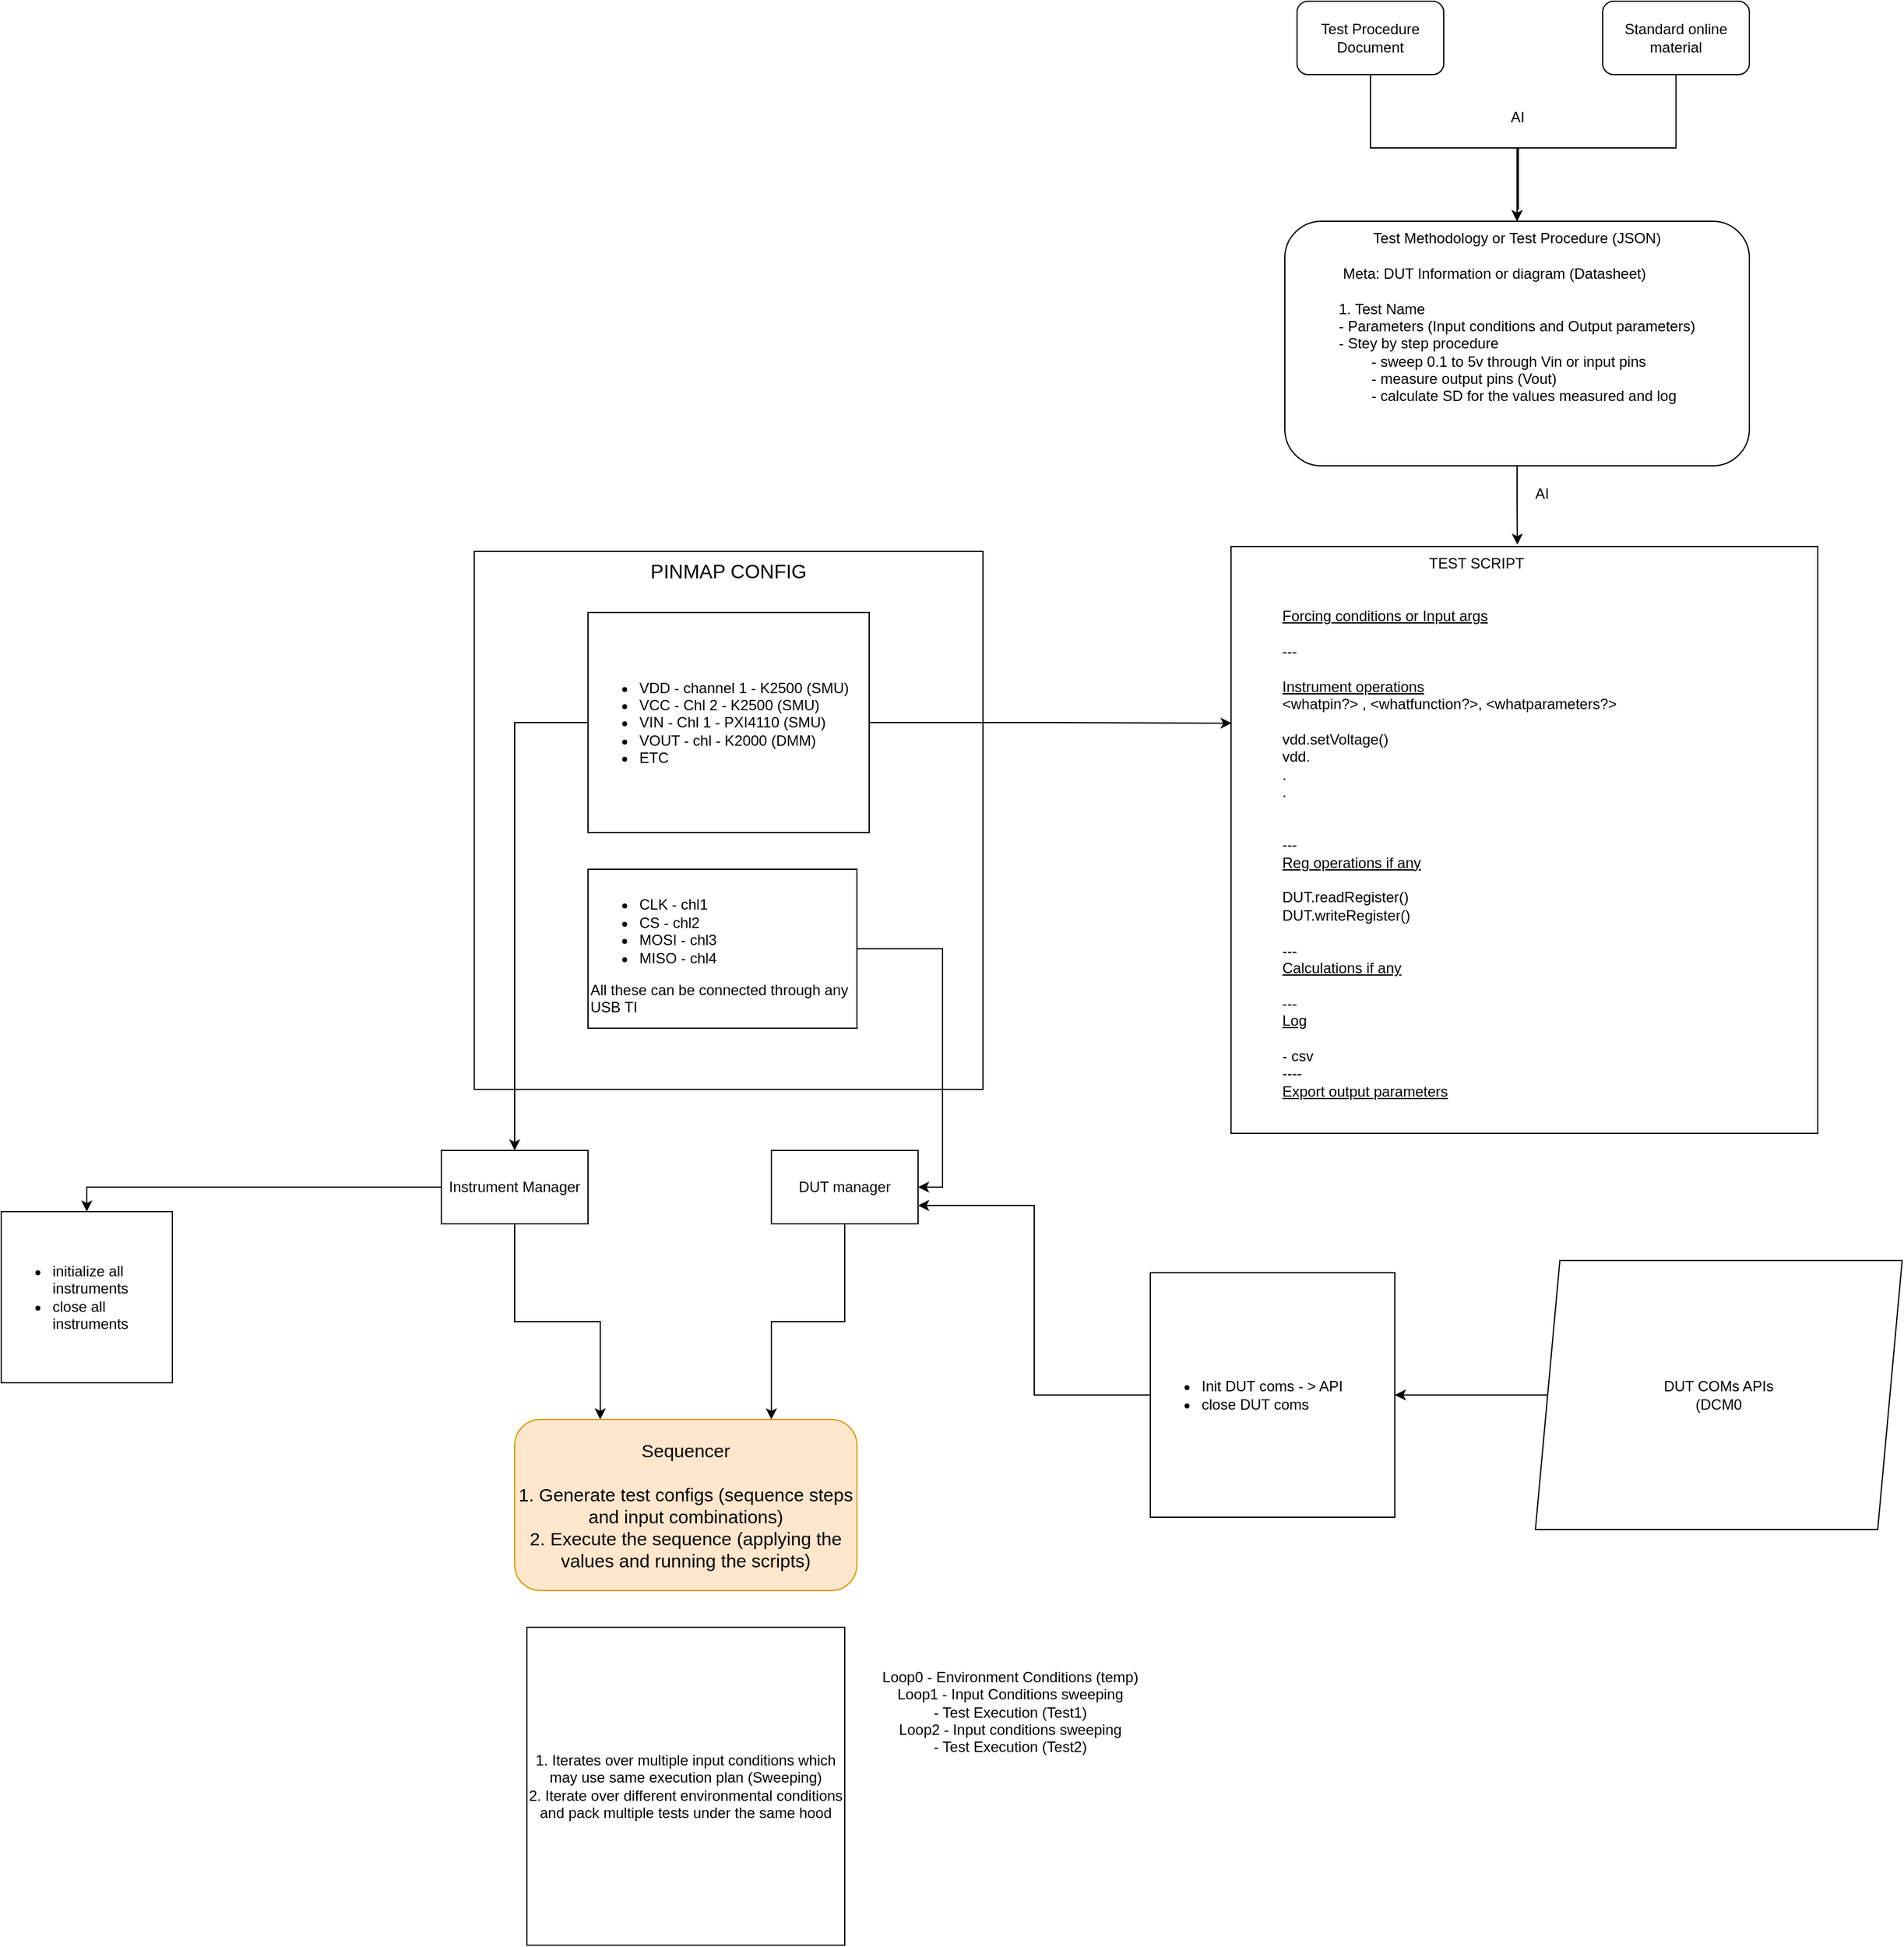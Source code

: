 <mxfile version="27.1.6">
  <diagram name="Page-1" id="fwe_PW3j7eOUexRt8wBK">
    <mxGraphModel dx="2127" dy="506" grid="1" gridSize="10" guides="1" tooltips="1" connect="1" arrows="1" fold="1" page="1" pageScale="1" pageWidth="850" pageHeight="1100" math="0" shadow="0">
      <root>
        <mxCell id="0" />
        <mxCell id="1" parent="0" />
        <mxCell id="p-daeoeIgjxFsrgDgRGL-29" style="edgeStyle=orthogonalEdgeStyle;rounded=0;orthogonalLoop=1;jettySize=auto;html=1;entryX=0.5;entryY=0;entryDx=0;entryDy=0;" edge="1" parent="1" source="p-daeoeIgjxFsrgDgRGL-31" target="p-daeoeIgjxFsrgDgRGL-32">
          <mxGeometry relative="1" as="geometry" />
        </mxCell>
        <mxCell id="p-daeoeIgjxFsrgDgRGL-30" style="edgeStyle=orthogonalEdgeStyle;rounded=0;orthogonalLoop=1;jettySize=auto;html=1;exitX=0.5;exitY=1;exitDx=0;exitDy=0;entryX=0.25;entryY=0;entryDx=0;entryDy=0;" edge="1" parent="1" source="p-daeoeIgjxFsrgDgRGL-31" target="p-daeoeIgjxFsrgDgRGL-45">
          <mxGeometry relative="1" as="geometry" />
        </mxCell>
        <mxCell id="p-daeoeIgjxFsrgDgRGL-31" value="Instrument Manager" style="rounded=0;whiteSpace=wrap;html=1;" vertex="1" parent="1">
          <mxGeometry x="1400" y="2150" width="120" height="60" as="geometry" />
        </mxCell>
        <mxCell id="p-daeoeIgjxFsrgDgRGL-32" value="&lt;ul&gt;&lt;li&gt;initialize all instruments&lt;/li&gt;&lt;li&gt;close all instruments&lt;/li&gt;&lt;/ul&gt;" style="whiteSpace=wrap;html=1;aspect=fixed;align=left;" vertex="1" parent="1">
          <mxGeometry x="1040" y="2200" width="140" height="140" as="geometry" />
        </mxCell>
        <mxCell id="p-daeoeIgjxFsrgDgRGL-33" style="edgeStyle=orthogonalEdgeStyle;rounded=0;orthogonalLoop=1;jettySize=auto;html=1;entryX=1;entryY=0.75;entryDx=0;entryDy=0;" edge="1" parent="1" source="p-daeoeIgjxFsrgDgRGL-36" target="p-daeoeIgjxFsrgDgRGL-35">
          <mxGeometry relative="1" as="geometry" />
        </mxCell>
        <mxCell id="p-daeoeIgjxFsrgDgRGL-34" style="edgeStyle=orthogonalEdgeStyle;rounded=0;orthogonalLoop=1;jettySize=auto;html=1;exitX=0.5;exitY=1;exitDx=0;exitDy=0;entryX=0.75;entryY=0;entryDx=0;entryDy=0;" edge="1" parent="1" source="p-daeoeIgjxFsrgDgRGL-35" target="p-daeoeIgjxFsrgDgRGL-45">
          <mxGeometry relative="1" as="geometry" />
        </mxCell>
        <mxCell id="p-daeoeIgjxFsrgDgRGL-35" value="DUT manager" style="whiteSpace=wrap;html=1;" vertex="1" parent="1">
          <mxGeometry x="1670" y="2150" width="120" height="60" as="geometry" />
        </mxCell>
        <mxCell id="p-daeoeIgjxFsrgDgRGL-36" value="&lt;ul&gt;&lt;li&gt;Init DUT coms - &amp;gt; API&lt;/li&gt;&lt;li&gt;close DUT coms&lt;/li&gt;&lt;/ul&gt;" style="whiteSpace=wrap;html=1;aspect=fixed;align=left;" vertex="1" parent="1">
          <mxGeometry x="1980" y="2250" width="200" height="200" as="geometry" />
        </mxCell>
        <mxCell id="p-daeoeIgjxFsrgDgRGL-37" style="edgeStyle=orthogonalEdgeStyle;rounded=0;orthogonalLoop=1;jettySize=auto;html=1;entryX=1;entryY=0.5;entryDx=0;entryDy=0;" edge="1" parent="1" source="p-daeoeIgjxFsrgDgRGL-38" target="p-daeoeIgjxFsrgDgRGL-36">
          <mxGeometry relative="1" as="geometry" />
        </mxCell>
        <mxCell id="p-daeoeIgjxFsrgDgRGL-38" value="DUT COMs APIs&lt;div&gt;(DCM0&lt;/div&gt;" style="shape=parallelogram;perimeter=parallelogramPerimeter;whiteSpace=wrap;html=1;fixedSize=1;" vertex="1" parent="1">
          <mxGeometry x="2295" y="2240" width="300" height="220" as="geometry" />
        </mxCell>
        <mxCell id="p-daeoeIgjxFsrgDgRGL-39" value="&lt;font style=&quot;font-size: 16px;&quot;&gt;PINMAP CONFIG&lt;/font&gt;" style="whiteSpace=wrap;html=1;aspect=fixed;align=center;verticalAlign=top;" vertex="1" parent="1">
          <mxGeometry x="1426.89" y="1660" width="416.22" height="440" as="geometry" />
        </mxCell>
        <mxCell id="p-daeoeIgjxFsrgDgRGL-40" style="edgeStyle=orthogonalEdgeStyle;rounded=0;orthogonalLoop=1;jettySize=auto;html=1;exitX=0;exitY=0.5;exitDx=0;exitDy=0;entryX=0.5;entryY=0;entryDx=0;entryDy=0;" edge="1" parent="1" source="p-daeoeIgjxFsrgDgRGL-41" target="p-daeoeIgjxFsrgDgRGL-31">
          <mxGeometry relative="1" as="geometry" />
        </mxCell>
        <mxCell id="p-daeoeIgjxFsrgDgRGL-41" value="&lt;ul&gt;&lt;li&gt;VDD - channel 1 - K2500 (SMU)&lt;/li&gt;&lt;li&gt;VCC - Chl 2 - K2500 (SMU)&lt;/li&gt;&lt;li&gt;VIN - Chl 1 - PXI4110 (SMU)&lt;/li&gt;&lt;li&gt;VOUT - chl - K2000 (DMM)&lt;/li&gt;&lt;li&gt;ETC&lt;/li&gt;&lt;/ul&gt;" style="rounded=0;whiteSpace=wrap;html=1;align=left;" vertex="1" parent="1">
          <mxGeometry x="1520" y="1710" width="230" height="180" as="geometry" />
        </mxCell>
        <mxCell id="p-daeoeIgjxFsrgDgRGL-42" style="edgeStyle=orthogonalEdgeStyle;rounded=0;orthogonalLoop=1;jettySize=auto;html=1;exitX=1;exitY=0.5;exitDx=0;exitDy=0;entryX=1;entryY=0.5;entryDx=0;entryDy=0;" edge="1" parent="1" source="p-daeoeIgjxFsrgDgRGL-43" target="p-daeoeIgjxFsrgDgRGL-35">
          <mxGeometry relative="1" as="geometry" />
        </mxCell>
        <mxCell id="p-daeoeIgjxFsrgDgRGL-43" value="&lt;ul&gt;&lt;li&gt;CLK - chl1&lt;/li&gt;&lt;li&gt;CS - chl2&lt;/li&gt;&lt;li&gt;MOSI - chl3&lt;/li&gt;&lt;li&gt;MISO - chl4&lt;/li&gt;&lt;/ul&gt;All these can be connected through any USB TI" style="rounded=0;whiteSpace=wrap;html=1;align=left;" vertex="1" parent="1">
          <mxGeometry x="1520" y="1920" width="220" height="130" as="geometry" />
        </mxCell>
        <mxCell id="p-daeoeIgjxFsrgDgRGL-44" value="&lt;span style=&quot;white-space: pre;&quot;&gt;&#x9;&lt;/span&gt;&lt;span style=&quot;white-space: pre;&quot;&gt;&#x9;&lt;/span&gt;&lt;span style=&quot;white-space: pre;&quot;&gt;&#x9;&lt;/span&gt;&lt;span style=&quot;white-space: pre;&quot;&gt;&#x9;&lt;/span&gt;&lt;span style=&quot;white-space: pre;&quot;&gt;&#x9;&lt;/span&gt;&lt;span style=&quot;white-space: pre;&quot;&gt;&#x9;&lt;/span&gt;TEST SCRIPT&lt;div&gt;&lt;br&gt;&lt;/div&gt;&lt;div&gt;&lt;br&gt;&lt;/div&gt;&lt;div&gt;&lt;blockquote style=&quot;margin: 0 0 0 40px; border: none; padding: 0px;&quot;&gt;&lt;div&gt;&lt;u&gt;Forcing conditions or Input args&lt;/u&gt;&lt;/div&gt;&lt;div&gt;&lt;u&gt;&lt;br&gt;&lt;/u&gt;&lt;/div&gt;&lt;div&gt;---&lt;/div&gt;&lt;div&gt;&lt;u&gt;&lt;br&gt;&lt;/u&gt;&lt;/div&gt;&lt;div&gt;&lt;u&gt;Instrument operations&lt;/u&gt;&lt;/div&gt;&lt;div&gt;&amp;lt;whatpin?&amp;gt; , &amp;lt;whatfunction?&amp;gt;, &amp;lt;whatparameters?&amp;gt;&amp;nbsp;&lt;/div&gt;&lt;div&gt;&lt;br&gt;&lt;/div&gt;&lt;div&gt;vdd.setVoltage()&lt;/div&gt;&lt;div&gt;vdd.&lt;/div&gt;&lt;div&gt;.&lt;/div&gt;&lt;div&gt;.&lt;/div&gt;&lt;div&gt;&lt;br&gt;&lt;/div&gt;&lt;div&gt;&lt;br&gt;&lt;/div&gt;&lt;div&gt;---&lt;/div&gt;&lt;div&gt;&lt;u&gt;Reg operations if any&lt;/u&gt;&lt;/div&gt;&lt;div&gt;&lt;br&gt;&lt;/div&gt;&lt;div&gt;DUT.readRegister()&lt;/div&gt;&lt;div&gt;DUT.writeRegister()&lt;/div&gt;&lt;div&gt;&lt;br&gt;&lt;/div&gt;&lt;div&gt;---&lt;/div&gt;&lt;div&gt;&lt;u&gt;Calculations if any&lt;/u&gt;&lt;/div&gt;&lt;div&gt;&lt;br&gt;&lt;/div&gt;&lt;div&gt;---&lt;/div&gt;&lt;div&gt;&lt;u&gt;Log&lt;/u&gt;&lt;/div&gt;&lt;div&gt;&lt;u&gt;&lt;br&gt;&lt;/u&gt;&lt;/div&gt;&lt;div&gt;- csv&lt;/div&gt;&lt;div&gt;----&lt;/div&gt;&lt;div&gt;&lt;u&gt;Export output parameters&lt;/u&gt;&lt;/div&gt;&lt;/blockquote&gt;&lt;/div&gt;" style="whiteSpace=wrap;html=1;aspect=fixed;align=left;verticalAlign=top;" vertex="1" parent="1">
          <mxGeometry x="2046" y="1656" width="480" height="480" as="geometry" />
        </mxCell>
        <mxCell id="p-daeoeIgjxFsrgDgRGL-45" value="&lt;font style=&quot;font-size: 15px;&quot;&gt;Sequencer&lt;/font&gt;&lt;div&gt;&lt;font style=&quot;font-size: 15px;&quot;&gt;&lt;br&gt;&lt;/font&gt;&lt;/div&gt;&lt;div&gt;&lt;font style=&quot;font-size: 15px;&quot;&gt;1. Generate test configs (sequence steps and input combinations)&lt;/font&gt;&lt;/div&gt;&lt;div&gt;&lt;font style=&quot;font-size: 15px;&quot;&gt;2. Execute the sequence (applying the values and running the scripts)&lt;/font&gt;&lt;/div&gt;" style="rounded=1;whiteSpace=wrap;html=1;fillColor=#ffe6cc;strokeColor=#d79b00;" vertex="1" parent="1">
          <mxGeometry x="1460" y="2370" width="280" height="140" as="geometry" />
        </mxCell>
        <mxCell id="p-daeoeIgjxFsrgDgRGL-46" value="Test Methodology&amp;nbsp;&lt;span style=&quot;background-color: transparent; color: light-dark(rgb(0, 0, 0), rgb(255, 255, 255));&quot;&gt;or&amp;nbsp;&lt;/span&gt;&lt;span style=&quot;background-color: transparent; color: light-dark(rgb(0, 0, 0), rgb(255, 255, 255));&quot;&gt;Test Procedure (JSON)&lt;/span&gt;&lt;div&gt;&lt;br&gt;&lt;/div&gt;&lt;div&gt;&lt;div style=&quot;text-align: left;&quot;&gt;&lt;span style=&quot;background-color: transparent; color: light-dark(rgb(0, 0, 0), rgb(255, 255, 255));&quot;&gt;&amp;nbsp;Meta: DUT Information or diagram (Datasheet)&lt;/span&gt;&lt;/div&gt;&lt;div style=&quot;text-align: left;&quot;&gt;&lt;br&gt;&lt;/div&gt;&lt;div style=&quot;text-align: left;&quot;&gt;1. Test Name&lt;/div&gt;&lt;div style=&quot;text-align: left;&quot;&gt;- Parameters (Input conditions and Output parameters)&lt;/div&gt;&lt;div style=&quot;text-align: left;&quot;&gt;- Stey by step procedure&lt;/div&gt;&lt;div style=&quot;text-align: left;&quot;&gt;&lt;span style=&quot;white-space: pre;&quot;&gt;&#x9;&lt;/span&gt;- sweep 0.1 to 5v through Vin or input pins&lt;br&gt;&lt;/div&gt;&lt;div style=&quot;text-align: left;&quot;&gt;&lt;span style=&quot;white-space: pre;&quot;&gt;&#x9;&lt;/span&gt;- measure output pins (Vout)&lt;br&gt;&lt;/div&gt;&lt;div style=&quot;text-align: left;&quot;&gt;&lt;span style=&quot;white-space: pre;&quot;&gt;&#x9;&lt;/span&gt;- calculate SD for the values measured and log&lt;br&gt;&lt;/div&gt;&lt;div style=&quot;text-align: left;&quot;&gt;&lt;span style=&quot;white-space: pre;&quot;&gt;&#x9;&lt;/span&gt;&lt;br&gt;&lt;/div&gt;&lt;div&gt;&lt;div&gt;&lt;br&gt;&lt;/div&gt;&lt;div&gt;&lt;br&gt;&lt;/div&gt;&lt;/div&gt;&lt;/div&gt;" style="rounded=1;whiteSpace=wrap;html=1;" vertex="1" parent="1">
          <mxGeometry x="2090" y="1390" width="380" height="200" as="geometry" />
        </mxCell>
        <mxCell id="p-daeoeIgjxFsrgDgRGL-47" style="edgeStyle=orthogonalEdgeStyle;rounded=0;orthogonalLoop=1;jettySize=auto;html=1;exitX=0.5;exitY=1;exitDx=0;exitDy=0;" edge="1" parent="1" source="p-daeoeIgjxFsrgDgRGL-48" target="p-daeoeIgjxFsrgDgRGL-46">
          <mxGeometry relative="1" as="geometry" />
        </mxCell>
        <mxCell id="p-daeoeIgjxFsrgDgRGL-48" value="Test Procedure Document" style="rounded=1;whiteSpace=wrap;html=1;" vertex="1" parent="1">
          <mxGeometry x="2100" y="1210" width="120" height="60" as="geometry" />
        </mxCell>
        <mxCell id="p-daeoeIgjxFsrgDgRGL-49" value="AI" style="text;html=1;align=center;verticalAlign=middle;resizable=0;points=[];autosize=1;strokeColor=none;fillColor=none;" vertex="1" parent="1">
          <mxGeometry x="2265" y="1290" width="30" height="30" as="geometry" />
        </mxCell>
        <mxCell id="p-daeoeIgjxFsrgDgRGL-50" style="edgeStyle=orthogonalEdgeStyle;rounded=0;orthogonalLoop=1;jettySize=auto;html=1;exitX=0.5;exitY=1;exitDx=0;exitDy=0;entryX=0.488;entryY=-0.003;entryDx=0;entryDy=0;entryPerimeter=0;" edge="1" parent="1" source="p-daeoeIgjxFsrgDgRGL-46" target="p-daeoeIgjxFsrgDgRGL-44">
          <mxGeometry relative="1" as="geometry" />
        </mxCell>
        <mxCell id="p-daeoeIgjxFsrgDgRGL-51" style="edgeStyle=orthogonalEdgeStyle;rounded=0;orthogonalLoop=1;jettySize=auto;html=1;exitX=0.5;exitY=1;exitDx=0;exitDy=0;" edge="1" parent="1" source="p-daeoeIgjxFsrgDgRGL-52">
          <mxGeometry relative="1" as="geometry">
            <mxPoint x="2280" y="1390" as="targetPoint" />
            <Array as="points">
              <mxPoint x="2410" y="1330" />
              <mxPoint x="2281" y="1330" />
              <mxPoint x="2281" y="1380" />
              <mxPoint x="2280" y="1380" />
            </Array>
          </mxGeometry>
        </mxCell>
        <mxCell id="p-daeoeIgjxFsrgDgRGL-52" value="Standard online material" style="rounded=1;whiteSpace=wrap;html=1;" vertex="1" parent="1">
          <mxGeometry x="2350" y="1210" width="120" height="60" as="geometry" />
        </mxCell>
        <mxCell id="p-daeoeIgjxFsrgDgRGL-53" value="1. Iterates over multiple input conditions which may use same execution plan (Sweeping)&lt;div&gt;2. Iterate over different environmental conditions and pack multiple tests under the same hood&lt;/div&gt;" style="whiteSpace=wrap;html=1;aspect=fixed;" vertex="1" parent="1">
          <mxGeometry x="1470" y="2540" width="260" height="260" as="geometry" />
        </mxCell>
        <mxCell id="p-daeoeIgjxFsrgDgRGL-54" value="&lt;div&gt;&lt;br&gt;&lt;/div&gt;&lt;div&gt;&lt;br&gt;&lt;/div&gt;Loop0 - Environment Conditions (temp)&lt;div&gt;Loop1 - Input Conditions sweeping&lt;div&gt;- Test Execution (Test1)&lt;/div&gt;&lt;div&gt;Loop2 - Input conditions sweeping&lt;/div&gt;&lt;div&gt;- Test Execution (Test2)&lt;/div&gt;&lt;/div&gt;" style="text;html=1;align=center;verticalAlign=middle;resizable=0;points=[];autosize=1;strokeColor=none;fillColor=none;" vertex="1" parent="1">
          <mxGeometry x="1750" y="2540" width="230" height="110" as="geometry" />
        </mxCell>
        <mxCell id="p-daeoeIgjxFsrgDgRGL-55" style="edgeStyle=orthogonalEdgeStyle;rounded=0;orthogonalLoop=1;jettySize=auto;html=1;exitX=1;exitY=0.5;exitDx=0;exitDy=0;entryX=0.001;entryY=0.301;entryDx=0;entryDy=0;entryPerimeter=0;" edge="1" parent="1" source="p-daeoeIgjxFsrgDgRGL-41" target="p-daeoeIgjxFsrgDgRGL-44">
          <mxGeometry relative="1" as="geometry" />
        </mxCell>
        <mxCell id="p-daeoeIgjxFsrgDgRGL-56" value="AI" style="text;html=1;align=center;verticalAlign=middle;resizable=0;points=[];autosize=1;strokeColor=none;fillColor=none;" vertex="1" parent="1">
          <mxGeometry x="2285" y="1598" width="30" height="30" as="geometry" />
        </mxCell>
      </root>
    </mxGraphModel>
  </diagram>
</mxfile>

